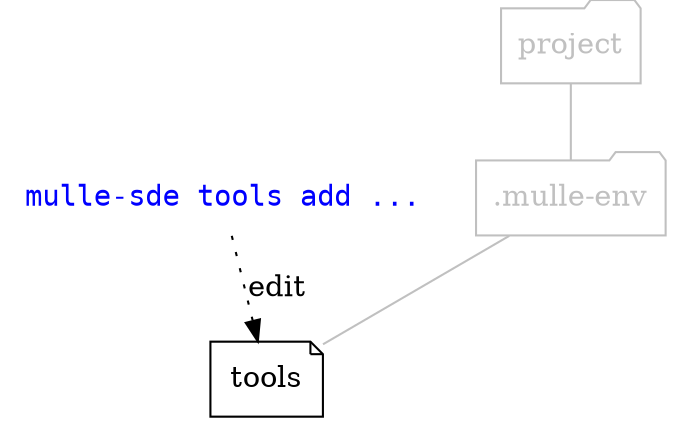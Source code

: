 digraph G {
    graph [rankdir = TD];

    node[shape=folder];

    "mulle-sde tools"  [ label="mulle-sde tools add ...", shape="none", fontname="monospace", fontcolor="blue"]

    "project"            [ color="gray", fontcolor="gray"]
    ".mulle-env"         [ color="gray", fontcolor="gray"]
    "tools" [ shape="note"]
    "project"    -> ".mulle-env"  [ arrowhead="none", color="gray" ]
    ".mulle-env" -> "tools"       [ arrowhead="none", color="gray" ]

    "mulle-sde tools"  -> "tools"  [ style="dotted", label="edit"
    ]
}
